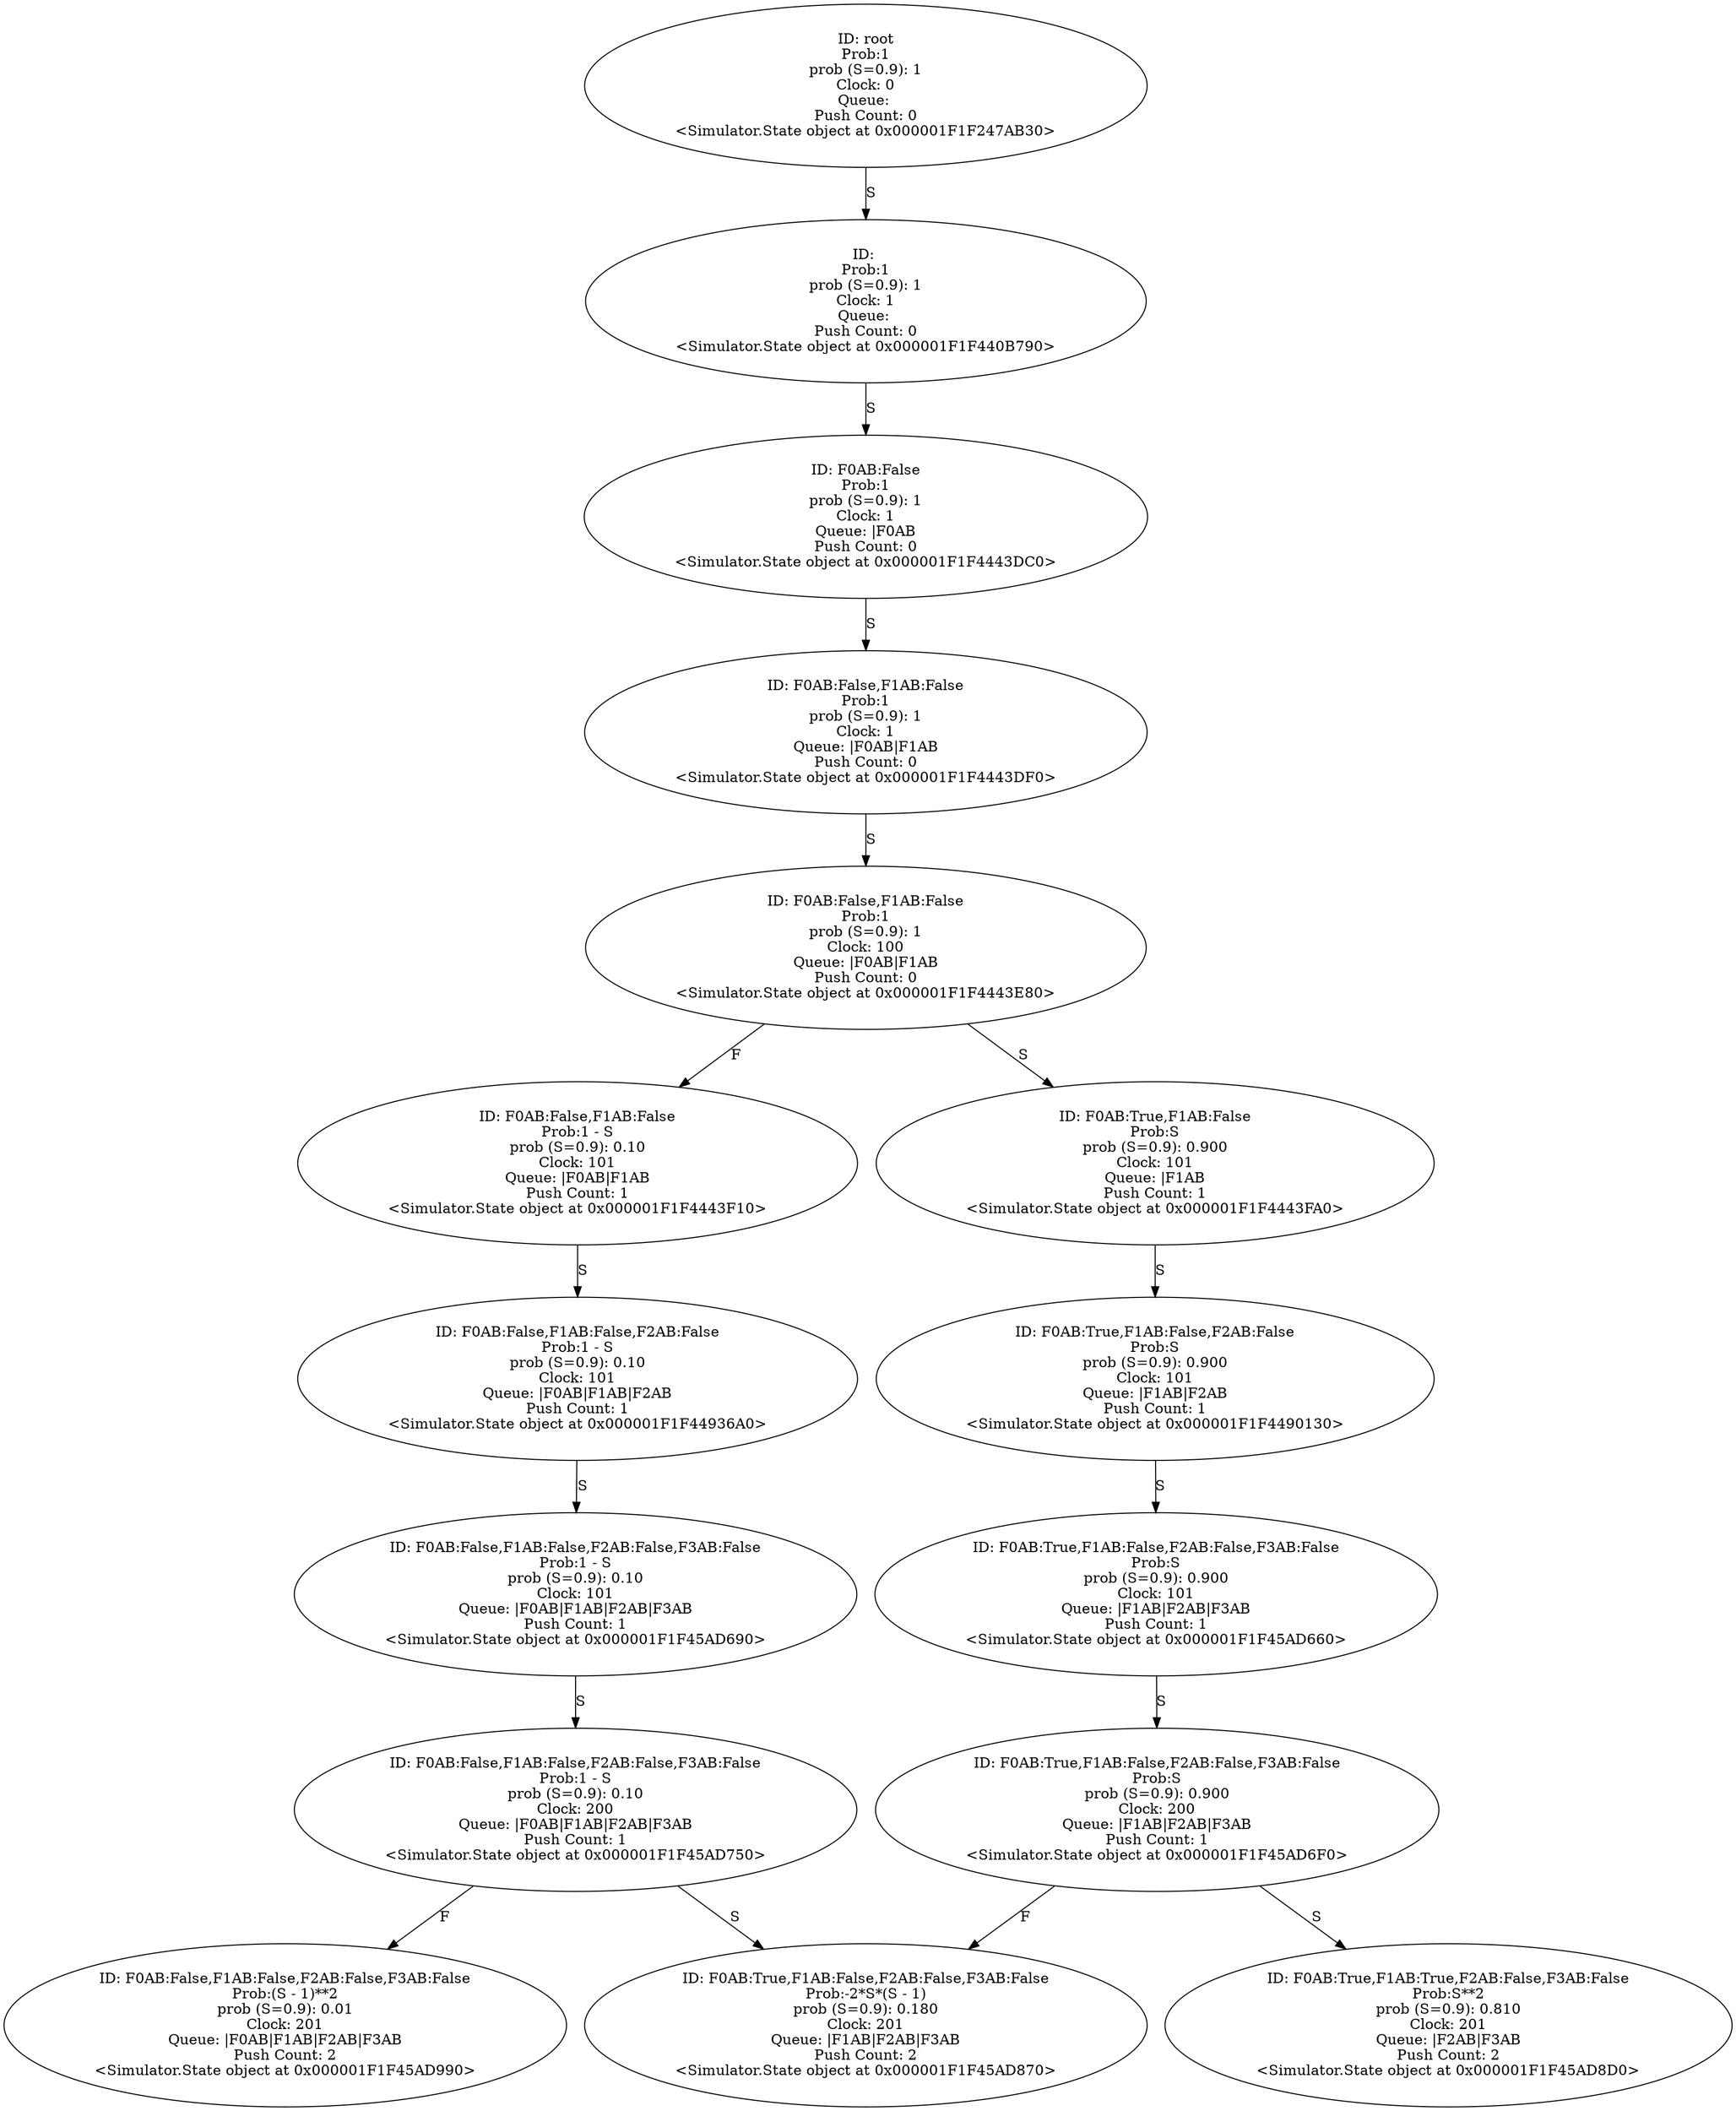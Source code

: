 digraph "./Output/./controled_frequency_S100_R50_t1_tPlus200" {
	<Simulator.State object at 0x000001F1F247AB30> [label="ID: root
Prob:1
prob (S=0.9): 1
Clock: 0
Queue: 
Push Count: 0
<Simulator.State object at 0x000001F1F247AB30>"]
	<Simulator.State object at 0x000001F1F247AB30> -> <Simulator.State object at 0x000001F1F440B790> [label=S]
	<Simulator.State object at 0x000001F1F440B790> [label="ID: 
Prob:1
prob (S=0.9): 1
Clock: 1
Queue: 
Push Count: 0
<Simulator.State object at 0x000001F1F440B790>"]
	<Simulator.State object at 0x000001F1F440B790> -> <Simulator.State object at 0x000001F1F4443DC0> [label=S]
	<Simulator.State object at 0x000001F1F4443DC0> [label="ID: F0AB:False
Prob:1
prob (S=0.9): 1
Clock: 1
Queue: |F0AB
Push Count: 0
<Simulator.State object at 0x000001F1F4443DC0>"]
	<Simulator.State object at 0x000001F1F4443DC0> -> <Simulator.State object at 0x000001F1F4443DF0> [label=S]
	<Simulator.State object at 0x000001F1F4443DF0> [label="ID: F0AB:False,F1AB:False
Prob:1
prob (S=0.9): 1
Clock: 1
Queue: |F0AB|F1AB
Push Count: 0
<Simulator.State object at 0x000001F1F4443DF0>"]
	<Simulator.State object at 0x000001F1F4443DF0> -> <Simulator.State object at 0x000001F1F4443E80> [label=S]
	<Simulator.State object at 0x000001F1F4443E80> [label="ID: F0AB:False,F1AB:False
Prob:1
prob (S=0.9): 1
Clock: 100
Queue: |F0AB|F1AB
Push Count: 0
<Simulator.State object at 0x000001F1F4443E80>"]
	<Simulator.State object at 0x000001F1F4443E80> -> <Simulator.State object at 0x000001F1F4443F10> [label=F]
	<Simulator.State object at 0x000001F1F4443E80> -> <Simulator.State object at 0x000001F1F4443FA0> [label=S]
	<Simulator.State object at 0x000001F1F4443F10> [label="ID: F0AB:False,F1AB:False
Prob:1 - S
prob (S=0.9): 0.10
Clock: 101
Queue: |F0AB|F1AB
Push Count: 1
<Simulator.State object at 0x000001F1F4443F10>"]
	<Simulator.State object at 0x000001F1F4443F10> -> <Simulator.State object at 0x000001F1F44936A0> [label=S]
	<Simulator.State object at 0x000001F1F4443FA0> [label="ID: F0AB:True,F1AB:False
Prob:S
prob (S=0.9): 0.900
Clock: 101
Queue: |F1AB
Push Count: 1
<Simulator.State object at 0x000001F1F4443FA0>"]
	<Simulator.State object at 0x000001F1F4443FA0> -> <Simulator.State object at 0x000001F1F4490130> [label=S]
	<Simulator.State object at 0x000001F1F44936A0> [label="ID: F0AB:False,F1AB:False,F2AB:False
Prob:1 - S
prob (S=0.9): 0.10
Clock: 101
Queue: |F0AB|F1AB|F2AB
Push Count: 1
<Simulator.State object at 0x000001F1F44936A0>"]
	<Simulator.State object at 0x000001F1F44936A0> -> <Simulator.State object at 0x000001F1F45AD690> [label=S]
	<Simulator.State object at 0x000001F1F4490130> [label="ID: F0AB:True,F1AB:False,F2AB:False
Prob:S
prob (S=0.9): 0.900
Clock: 101
Queue: |F1AB|F2AB
Push Count: 1
<Simulator.State object at 0x000001F1F4490130>"]
	<Simulator.State object at 0x000001F1F4490130> -> <Simulator.State object at 0x000001F1F45AD660> [label=S]
	<Simulator.State object at 0x000001F1F45AD690> [label="ID: F0AB:False,F1AB:False,F2AB:False,F3AB:False
Prob:1 - S
prob (S=0.9): 0.10
Clock: 101
Queue: |F0AB|F1AB|F2AB|F3AB
Push Count: 1
<Simulator.State object at 0x000001F1F45AD690>"]
	<Simulator.State object at 0x000001F1F45AD690> -> <Simulator.State object at 0x000001F1F45AD750> [label=S]
	<Simulator.State object at 0x000001F1F45AD660> [label="ID: F0AB:True,F1AB:False,F2AB:False,F3AB:False
Prob:S
prob (S=0.9): 0.900
Clock: 101
Queue: |F1AB|F2AB|F3AB
Push Count: 1
<Simulator.State object at 0x000001F1F45AD660>"]
	<Simulator.State object at 0x000001F1F45AD660> -> <Simulator.State object at 0x000001F1F45AD6F0> [label=S]
	<Simulator.State object at 0x000001F1F45AD750> [label="ID: F0AB:False,F1AB:False,F2AB:False,F3AB:False
Prob:1 - S
prob (S=0.9): 0.10
Clock: 200
Queue: |F0AB|F1AB|F2AB|F3AB
Push Count: 1
<Simulator.State object at 0x000001F1F45AD750>"]
	<Simulator.State object at 0x000001F1F45AD750> -> <Simulator.State object at 0x000001F1F45AD990> [label=F]
	<Simulator.State object at 0x000001F1F45AD750> -> <Simulator.State object at 0x000001F1F45AD870> [label=S]
	<Simulator.State object at 0x000001F1F45AD6F0> [label="ID: F0AB:True,F1AB:False,F2AB:False,F3AB:False
Prob:S
prob (S=0.9): 0.900
Clock: 200
Queue: |F1AB|F2AB|F3AB
Push Count: 1
<Simulator.State object at 0x000001F1F45AD6F0>"]
	<Simulator.State object at 0x000001F1F45AD6F0> -> <Simulator.State object at 0x000001F1F45AD870> [label=F]
	<Simulator.State object at 0x000001F1F45AD6F0> -> <Simulator.State object at 0x000001F1F45AD8D0> [label=S]
	<Simulator.State object at 0x000001F1F45AD990> [label="ID: F0AB:False,F1AB:False,F2AB:False,F3AB:False
Prob:(S - 1)**2
prob (S=0.9): 0.01
Clock: 201
Queue: |F0AB|F1AB|F2AB|F3AB
Push Count: 2
<Simulator.State object at 0x000001F1F45AD990>"]
	<Simulator.State object at 0x000001F1F45AD870> [label="ID: F0AB:True,F1AB:False,F2AB:False,F3AB:False
Prob:-2*S*(S - 1)
prob (S=0.9): 0.180
Clock: 201
Queue: |F1AB|F2AB|F3AB
Push Count: 2
<Simulator.State object at 0x000001F1F45AD870>"]
	<Simulator.State object at 0x000001F1F45AD8D0> [label="ID: F0AB:True,F1AB:True,F2AB:False,F3AB:False
Prob:S**2
prob (S=0.9): 0.810
Clock: 201
Queue: |F2AB|F3AB
Push Count: 2
<Simulator.State object at 0x000001F1F45AD8D0>"]
}
